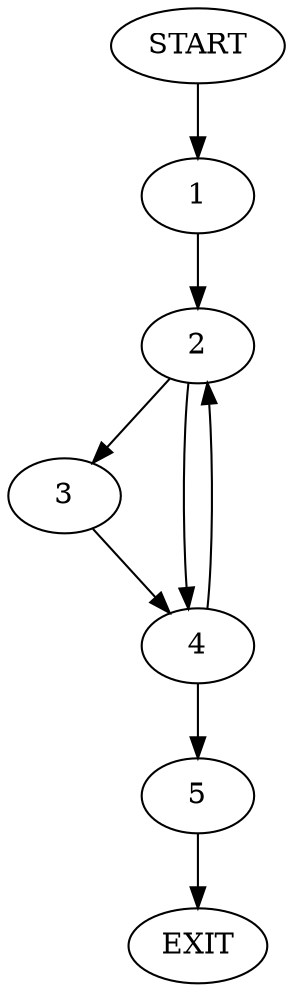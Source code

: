 digraph {
0 [label="START"]
6 [label="EXIT"]
0 -> 1
1 -> 2
2 -> 3
2 -> 4
4 -> 5
4 -> 2
3 -> 4
5 -> 6
}
